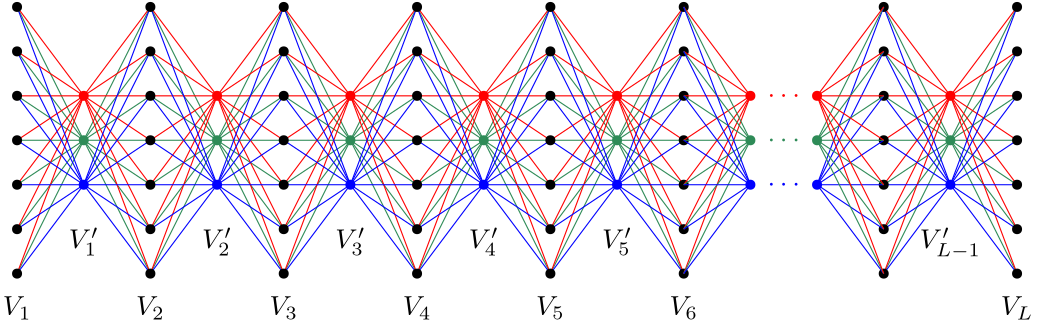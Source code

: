 <?xml version="1.0"?>
<!DOCTYPE ipe SYSTEM "ipe.dtd">
<ipe version="70206" creator="Ipe 7.2.7">
<info created="D:20161219131351" modified="D:20170224135829"/>
<ipestyle name="basic">
<symbol name="arrow/arc(spx)">
<path stroke="sym-stroke" fill="sym-stroke" pen="sym-pen">
0 0 m
-1 0.333 l
-1 -0.333 l
h
</path>
</symbol>
<symbol name="arrow/farc(spx)">
<path stroke="sym-stroke" fill="white" pen="sym-pen">
0 0 m
-1 0.333 l
-1 -0.333 l
h
</path>
</symbol>
<symbol name="arrow/ptarc(spx)">
<path stroke="sym-stroke" fill="sym-stroke" pen="sym-pen">
0 0 m
-1 0.333 l
-0.8 0 l
-1 -0.333 l
h
</path>
</symbol>
<symbol name="arrow/fptarc(spx)">
<path stroke="sym-stroke" fill="white" pen="sym-pen">
0 0 m
-1 0.333 l
-0.8 0 l
-1 -0.333 l
h
</path>
</symbol>
<symbol name="mark/circle(sx)" transformations="translations">
<path fill="sym-stroke">
0.6 0 0 0.6 0 0 e
0.4 0 0 0.4 0 0 e
</path>
</symbol>
<symbol name="mark/disk(sx)" transformations="translations">
<path fill="sym-stroke">
0.6 0 0 0.6 0 0 e
</path>
</symbol>
<symbol name="mark/fdisk(sfx)" transformations="translations">
<group>
<path fill="sym-fill">
0.5 0 0 0.5 0 0 e
</path>
<path fill="sym-stroke" fillrule="eofill">
0.6 0 0 0.6 0 0 e
0.4 0 0 0.4 0 0 e
</path>
</group>
</symbol>
<symbol name="mark/box(sx)" transformations="translations">
<path fill="sym-stroke" fillrule="eofill">
-0.6 -0.6 m
0.6 -0.6 l
0.6 0.6 l
-0.6 0.6 l
h
-0.4 -0.4 m
0.4 -0.4 l
0.4 0.4 l
-0.4 0.4 l
h
</path>
</symbol>
<symbol name="mark/square(sx)" transformations="translations">
<path fill="sym-stroke">
-0.6 -0.6 m
0.6 -0.6 l
0.6 0.6 l
-0.6 0.6 l
h
</path>
</symbol>
<symbol name="mark/fsquare(sfx)" transformations="translations">
<group>
<path fill="sym-fill">
-0.5 -0.5 m
0.5 -0.5 l
0.5 0.5 l
-0.5 0.5 l
h
</path>
<path fill="sym-stroke" fillrule="eofill">
-0.6 -0.6 m
0.6 -0.6 l
0.6 0.6 l
-0.6 0.6 l
h
-0.4 -0.4 m
0.4 -0.4 l
0.4 0.4 l
-0.4 0.4 l
h
</path>
</group>
</symbol>
<symbol name="mark/cross(sx)" transformations="translations">
<group>
<path fill="sym-stroke">
-0.43 -0.57 m
0.57 0.43 l
0.43 0.57 l
-0.57 -0.43 l
h
</path>
<path fill="sym-stroke">
-0.43 0.57 m
0.57 -0.43 l
0.43 -0.57 l
-0.57 0.43 l
h
</path>
</group>
</symbol>
<symbol name="arrow/fnormal(spx)">
<path stroke="sym-stroke" fill="white" pen="sym-pen">
0 0 m
-1 0.333 l
-1 -0.333 l
h
</path>
</symbol>
<symbol name="arrow/pointed(spx)">
<path stroke="sym-stroke" fill="sym-stroke" pen="sym-pen">
0 0 m
-1 0.333 l
-0.8 0 l
-1 -0.333 l
h
</path>
</symbol>
<symbol name="arrow/fpointed(spx)">
<path stroke="sym-stroke" fill="white" pen="sym-pen">
0 0 m
-1 0.333 l
-0.8 0 l
-1 -0.333 l
h
</path>
</symbol>
<symbol name="arrow/linear(spx)">
<path stroke="sym-stroke" pen="sym-pen">
-1 0.333 m
0 0 l
-1 -0.333 l
</path>
</symbol>
<symbol name="arrow/fdouble(spx)">
<path stroke="sym-stroke" fill="white" pen="sym-pen">
0 0 m
-1 0.333 l
-1 -0.333 l
h
-1 0 m
-2 0.333 l
-2 -0.333 l
h
</path>
</symbol>
<symbol name="arrow/double(spx)">
<path stroke="sym-stroke" fill="sym-stroke" pen="sym-pen">
0 0 m
-1 0.333 l
-1 -0.333 l
h
-1 0 m
-2 0.333 l
-2 -0.333 l
h
</path>
</symbol>
<pen name="heavier" value="0.8"/>
<pen name="fat" value="1.2"/>
<pen name="ultrafat" value="2"/>
<symbolsize name="large" value="5"/>
<symbolsize name="small" value="2"/>
<symbolsize name="tiny" value="1.1"/>
<arrowsize name="large" value="10"/>
<arrowsize name="small" value="5"/>
<arrowsize name="tiny" value="3"/>
<color name="red" value="1 0 0"/>
<color name="green" value="0 1 0"/>
<color name="blue" value="0 0 1"/>
<color name="yellow" value="1 1 0"/>
<color name="orange" value="1 0.647 0"/>
<color name="gold" value="1 0.843 0"/>
<color name="purple" value="0.627 0.125 0.941"/>
<color name="gray" value="0.745"/>
<color name="brown" value="0.647 0.165 0.165"/>
<color name="navy" value="0 0 0.502"/>
<color name="pink" value="1 0.753 0.796"/>
<color name="seagreen" value="0.18 0.545 0.341"/>
<color name="turquoise" value="0.251 0.878 0.816"/>
<color name="violet" value="0.933 0.51 0.933"/>
<color name="darkblue" value="0 0 0.545"/>
<color name="darkcyan" value="0 0.545 0.545"/>
<color name="darkgray" value="0.663"/>
<color name="darkgreen" value="0 0.392 0"/>
<color name="darkmagenta" value="0.545 0 0.545"/>
<color name="darkorange" value="1 0.549 0"/>
<color name="darkred" value="0.545 0 0"/>
<color name="lightblue" value="0.678 0.847 0.902"/>
<color name="lightcyan" value="0.878 1 1"/>
<color name="lightgray" value="0.827"/>
<color name="lightgreen" value="0.565 0.933 0.565"/>
<color name="lightyellow" value="1 1 0.878"/>
<dashstyle name="dashed" value="[4] 0"/>
<dashstyle name="dotted" value="[1 3] 0"/>
<dashstyle name="dash dotted" value="[4 2 1 2] 0"/>
<dashstyle name="dash dot dotted" value="[4 2 1 2 1 2] 0"/>
<textsize name="large" value="\large"/>
<textsize name="small" value="\small"/>
<textsize name="tiny" value="\tiny"/>
<textsize name="Large" value="\Large"/>
<textsize name="LARGE" value="\LARGE"/>
<textsize name="huge" value="\huge"/>
<textsize name="Huge" value="\Huge"/>
<textsize name="footnote" value="\footnotesize"/>
<textstyle name="center" begin="\begin{center}" end="\end{center}"/>
<textstyle name="itemize" begin="\begin{itemize}" end="\end{itemize}"/>
<textstyle name="item" begin="\begin{itemize}\item{}" end="\end{itemize}"/>
<gridsize name="4 pts" value="4"/>
<gridsize name="8 pts (~3 mm)" value="8"/>
<gridsize name="16 pts (~6 mm)" value="16"/>
<gridsize name="32 pts (~12 mm)" value="32"/>
<gridsize name="10 pts (~3.5 mm)" value="10"/>
<gridsize name="20 pts (~7 mm)" value="20"/>
<gridsize name="14 pts (~5 mm)" value="14"/>
<gridsize name="28 pts (~10 mm)" value="28"/>
<gridsize name="56 pts (~20 mm)" value="56"/>
<anglesize name="90 deg" value="90"/>
<anglesize name="60 deg" value="60"/>
<anglesize name="45 deg" value="45"/>
<anglesize name="30 deg" value="30"/>
<anglesize name="22.5 deg" value="22.5"/>
<opacity name="10%" value="0.1"/>
<opacity name="30%" value="0.3"/>
<opacity name="50%" value="0.5"/>
<opacity name="75%" value="0.75"/>
<tiling name="falling" angle="-60" step="4" width="1"/>
<tiling name="rising" angle="30" step="4" width="1"/>
</ipestyle>
<page>
<layer name="alpha"/>
<view layers="alpha" active="alpha"/>
<text layer="alpha" matrix="1.5 0 0 1 -96.1868 0" transformations="translations" pos="272 576" stroke="seagreen" type="label" width="11.623" height="4.428" depth="0" halign="center" valign="center" style="math">\cdots</text>
<text matrix="1.5 0 0 1 -108.187 1" transformations="translations" pos="96 512" stroke="black" type="label" width="10.281" height="6.812" depth="1.49" halign="center" valign="baseline" style="math">V_1</text>
<text matrix="1.5 0 0 1 -60.1868 1" transformations="translations" pos="96 512" stroke="black" type="label" width="10.281" height="6.812" depth="1.49" halign="center" valign="baseline" style="math">V_2</text>
<text matrix="1.5 0 0 1 -12.1868 1" transformations="translations" pos="96 512" stroke="black" type="label" width="10.281" height="6.812" depth="1.49" halign="center" valign="baseline" style="math">V_3</text>
<text matrix="1.5 0 0 1 35.8132 1" transformations="translations" pos="96 512" stroke="black" type="label" width="10.281" height="6.812" depth="1.49" halign="center" valign="baseline" style="math">V_4</text>
<text matrix="1.5 0 0 1 83.8132 1" transformations="translations" pos="96 512" stroke="black" type="label" width="10.281" height="6.812" depth="1.49" halign="center" valign="baseline" style="math">V_5</text>
<text matrix="1.5 0 0 1 131.813 1" transformations="translations" pos="96 512" stroke="black" type="label" width="10.281" height="6.812" depth="1.49" halign="center" valign="baseline" style="math">V_6</text>
<text matrix="1.5 0 0 1 251.813 1" transformations="translations" pos="96 512" stroke="black" type="label" width="11.775" height="6.812" depth="1.49" halign="center" valign="baseline" style="math">V_L</text>
<text matrix="1.5 0 0 1 -84.1868 25" transformations="translations" pos="96 512" stroke="black" type="label" width="10.821" height="7.493" depth="2.47" halign="center" valign="baseline" style="math">V_1&apos;</text>
<text matrix="1.5 0 0 1 -36.1868 25" transformations="translations" pos="96 512" stroke="black" type="label" width="10.821" height="7.493" depth="2.47" halign="center" valign="baseline" style="math">V_2&apos;</text>
<text matrix="1.5 0 0 1 11.8132 25" transformations="translations" pos="96 512" stroke="black" type="label" width="10.821" height="7.493" depth="2.47" halign="center" valign="baseline" style="math">V_3&apos;</text>
<text matrix="1.5 0 0 1 59.8132 25" transformations="translations" pos="96 512" stroke="black" type="label" width="10.821" height="7.493" depth="2.47" halign="center" valign="baseline" style="math">V_4&apos;</text>
<text matrix="1.5 0 0 1 107.813 25" transformations="translations" pos="96 512" stroke="black" type="label" width="10.821" height="7.493" depth="2.47" halign="center" valign="baseline" style="math">V_5&apos;</text>
<text matrix="1.5 0 0 1 227.813 25" transformations="translations" pos="96 512" stroke="black" type="label" width="21.973" height="7.494" depth="3.57" halign="center" valign="baseline" style="math">V_{L-1}&apos;</text>
<text matrix="1.5 0 0 1 -96.1868 16" transformations="translations" pos="272 576" stroke="red" type="label" width="11.623" height="4.428" depth="0" halign="center" valign="center" style="math">\cdots</text>
<text matrix="1.5 0 0 1 -96.1868 -16" transformations="translations" pos="272 576" stroke="blue" type="label" width="11.623" height="4.428" depth="0" halign="center" valign="center" style="math">\cdots</text>
<group matrix="1.5 0 0 1 -132.187 -64">
<path stroke="seagreen">
128 640 m
112 688 l
</path>
<path stroke="seagreen">
128 640 m
112 672 l
</path>
<path stroke="seagreen">
128 640 m
112 656 l
</path>
<path stroke="seagreen">
128 640 m
112 640 l
</path>
<path stroke="seagreen">
128 640 m
112 624 l
</path>
<path stroke="seagreen">
128 640 m
112 608 l
</path>
<path stroke="seagreen">
128 640 m
112 592 l
</path>
<path stroke="seagreen">
128 640 m
144 688 l
</path>
<path stroke="seagreen">
128 640 m
144 672 l
</path>
<path stroke="seagreen">
128 640 m
144 656 l
</path>
<path stroke="seagreen">
128 640 m
144 640 l
</path>
<path stroke="seagreen">
128 640 m
144 624 l
</path>
<path stroke="seagreen">
128 640 m
144 608 l
</path>
<path stroke="seagreen">
128 640 m
144 592 l
</path>
<use name="mark/disk(sx)" pos="128 640" size="normal" stroke="seagreen"/>
</group>
<group matrix="1.5 0 0 1 -204.187 -64">
<path matrix="1 0 0 1 64 64" stroke="red">
112 592 m
128 560 l
</path>
<use matrix="1 0 0 1 64 64" name="mark/disk(sx)" pos="112 592" size="normal" stroke="red"/>
<path matrix="1 0 0 1 64 64" stroke="red">
96 624 m
112 592 l
</path>
<path matrix="1 0 0 1 64 64" stroke="red">
96 608 m
112 592 l
</path>
<path matrix="1 0 0 1 64 64" stroke="red">
96 592 m
112 592 l
</path>
<path matrix="1 0 0 1 64 64" stroke="red">
96 576 m
112 592 l
</path>
<path matrix="1 0 0 1 64 64" stroke="red">
96 560 m
112 592 l
</path>
<path matrix="1 0 0 1 64 64" stroke="red">
96 544 m
112 592 l
</path>
<path matrix="1 0 0 1 64 64" stroke="red">
96 528 m
112 592 l
</path>
<path matrix="1 0 0 1 64 64" stroke="red">
112 592 m
128 624 l
</path>
<path matrix="1 0 0 1 64 64" stroke="red">
112 592 m
128 608 l
</path>
<path matrix="1 0 0 1 64 64" stroke="red">
112 592 m
128 592 l
</path>
<path matrix="1 0 0 1 64 64" stroke="red">
112 592 m
128 576 l
</path>
<path matrix="1 0 0 1 64 64" stroke="red">
112 592 m
128 544 l
</path>
<path matrix="1 0 0 1 64 64" stroke="red">
112 592 m
128 528 l
</path>
</group>
<group matrix="1.5 0 0 1 -324.187 -80">
<path matrix="-1 0 0 -1 368 1232" stroke="blue">
112 592 m
128 560 l
</path>
<use matrix="-1 0 0 -1 368 1232" name="mark/disk(sx)" pos="112 592" size="normal" stroke="blue"/>
<path matrix="-1 0 0 -1 368 1232" stroke="blue">
96 624 m
112 592 l
</path>
<path matrix="-1 0 0 -1 368 1232" stroke="blue">
96 608 m
112 592 l
</path>
<path matrix="-1 0 0 -1 368 1232" stroke="blue">
96 592 m
112 592 l
</path>
<path matrix="-1 0 0 -1 368 1232" stroke="blue">
96 576 m
112 592 l
</path>
<path matrix="-1 0 0 -1 368 1232" stroke="blue">
96 560 m
112 592 l
</path>
<path matrix="-1 0 0 -1 368 1232" stroke="blue">
96 544 m
112 592 l
</path>
<path matrix="-1 0 0 -1 368 1232" stroke="blue">
96 528 m
112 592 l
</path>
<path matrix="-1 0 0 -1 368 1232" stroke="blue">
112 592 m
128 624 l
</path>
<path matrix="-1 0 0 -1 368 1232" stroke="blue">
112 592 m
128 608 l
</path>
<path matrix="-1 0 0 -1 368 1232" stroke="blue">
112 592 m
128 592 l
</path>
<path matrix="-1 0 0 -1 368 1232" stroke="blue">
112 592 m
128 576 l
</path>
<path matrix="-1 0 0 -1 368 1232" stroke="blue">
112 592 m
128 544 l
</path>
<path matrix="-1 0 0 -1 368 1232" stroke="blue">
112 592 m
128 528 l
</path>
</group>
<use matrix="1.5 0 0 1 -108.187 0" name="mark/disk(sx)" pos="96 624" size="normal" stroke="black"/>
<use matrix="1.5 0 0 1 -108.187 0" name="mark/disk(sx)" pos="96 608" size="normal" stroke="black"/>
<use matrix="1.5 0 0 1 -108.187 0" name="mark/disk(sx)" pos="96 592" size="normal" stroke="black"/>
<use matrix="1.5 0 0 1 -108.187 0" name="mark/disk(sx)" pos="96 576" size="normal" stroke="black"/>
<use matrix="1.5 0 0 1 -108.187 0" name="mark/disk(sx)" pos="96 560" size="normal" stroke="black"/>
<use matrix="1.5 0 0 1 -108.187 0" name="mark/disk(sx)" pos="96 544" size="normal" stroke="black"/>
<use matrix="1.5 0 0 1 -108.187 0" name="mark/disk(sx)" pos="96 528" size="normal" stroke="black"/>
<group matrix="1.5 0 0 1 -84.1868 -64">
<path stroke="seagreen">
128 640 m
112 688 l
</path>
<path stroke="seagreen">
128 640 m
112 672 l
</path>
<path stroke="seagreen">
128 640 m
112 656 l
</path>
<path stroke="seagreen">
128 640 m
112 640 l
</path>
<path stroke="seagreen">
128 640 m
112 624 l
</path>
<path stroke="seagreen">
128 640 m
112 608 l
</path>
<path stroke="seagreen">
128 640 m
112 592 l
</path>
<path stroke="seagreen">
128 640 m
144 688 l
</path>
<path stroke="seagreen">
128 640 m
144 672 l
</path>
<path stroke="seagreen">
128 640 m
144 656 l
</path>
<path stroke="seagreen">
128 640 m
144 640 l
</path>
<path stroke="seagreen">
128 640 m
144 624 l
</path>
<path stroke="seagreen">
128 640 m
144 608 l
</path>
<path stroke="seagreen">
128 640 m
144 592 l
</path>
<use name="mark/disk(sx)" pos="128 640" size="normal" stroke="seagreen"/>
</group>
<group matrix="1.5 0 0 1 -156.187 -64">
<path matrix="1 0 0 1 64 64" stroke="red">
112 592 m
128 560 l
</path>
<use matrix="1 0 0 1 64 64" name="mark/disk(sx)" pos="112 592" size="normal" stroke="red"/>
<path matrix="1 0 0 1 64 64" stroke="red">
96 624 m
112 592 l
</path>
<path matrix="1 0 0 1 64 64" stroke="red">
96 608 m
112 592 l
</path>
<path matrix="1 0 0 1 64 64" stroke="red">
96 592 m
112 592 l
</path>
<path matrix="1 0 0 1 64 64" stroke="red">
96 576 m
112 592 l
</path>
<path matrix="1 0 0 1 64 64" stroke="red">
96 560 m
112 592 l
</path>
<path matrix="1 0 0 1 64 64" stroke="red">
96 544 m
112 592 l
</path>
<path matrix="1 0 0 1 64 64" stroke="red">
96 528 m
112 592 l
</path>
<path matrix="1 0 0 1 64 64" stroke="red">
112 592 m
128 624 l
</path>
<path matrix="1 0 0 1 64 64" stroke="red">
112 592 m
128 608 l
</path>
<path matrix="1 0 0 1 64 64" stroke="red">
112 592 m
128 592 l
</path>
<path matrix="1 0 0 1 64 64" stroke="red">
112 592 m
128 576 l
</path>
<path matrix="1 0 0 1 64 64" stroke="red">
112 592 m
128 544 l
</path>
<path matrix="1 0 0 1 64 64" stroke="red">
112 592 m
128 528 l
</path>
</group>
<group matrix="1.5 0 0 1 -276.187 -80">
<path matrix="-1 0 0 -1 368 1232" stroke="blue">
112 592 m
128 560 l
</path>
<use matrix="-1 0 0 -1 368 1232" name="mark/disk(sx)" pos="112 592" size="normal" stroke="blue"/>
<path matrix="-1 0 0 -1 368 1232" stroke="blue">
96 624 m
112 592 l
</path>
<path matrix="-1 0 0 -1 368 1232" stroke="blue">
96 608 m
112 592 l
</path>
<path matrix="-1 0 0 -1 368 1232" stroke="blue">
96 592 m
112 592 l
</path>
<path matrix="-1 0 0 -1 368 1232" stroke="blue">
96 576 m
112 592 l
</path>
<path matrix="-1 0 0 -1 368 1232" stroke="blue">
96 560 m
112 592 l
</path>
<path matrix="-1 0 0 -1 368 1232" stroke="blue">
96 544 m
112 592 l
</path>
<path matrix="-1 0 0 -1 368 1232" stroke="blue">
96 528 m
112 592 l
</path>
<path matrix="-1 0 0 -1 368 1232" stroke="blue">
112 592 m
128 624 l
</path>
<path matrix="-1 0 0 -1 368 1232" stroke="blue">
112 592 m
128 608 l
</path>
<path matrix="-1 0 0 -1 368 1232" stroke="blue">
112 592 m
128 592 l
</path>
<path matrix="-1 0 0 -1 368 1232" stroke="blue">
112 592 m
128 576 l
</path>
<path matrix="-1 0 0 -1 368 1232" stroke="blue">
112 592 m
128 544 l
</path>
<path matrix="-1 0 0 -1 368 1232" stroke="blue">
112 592 m
128 528 l
</path>
</group>
<use matrix="1.5 0 0 1 -60.1868 0" name="mark/disk(sx)" pos="96 624" size="normal" stroke="black"/>
<use matrix="1.5 0 0 1 -60.1868 0" name="mark/disk(sx)" pos="96 608" size="normal" stroke="black"/>
<use matrix="1.5 0 0 1 -60.1868 0" name="mark/disk(sx)" pos="96 592" size="normal" stroke="black"/>
<use matrix="1.5 0 0 1 -60.1868 0" name="mark/disk(sx)" pos="96 576" size="normal" stroke="black"/>
<use matrix="1.5 0 0 1 -60.1868 0" name="mark/disk(sx)" pos="96 560" size="normal" stroke="black"/>
<use matrix="1.5 0 0 1 -60.1868 0" name="mark/disk(sx)" pos="96 544" size="normal" stroke="black"/>
<use matrix="1.5 0 0 1 -60.1868 0" name="mark/disk(sx)" pos="96 528" size="normal" stroke="black"/>
<group matrix="1.5 0 0 1 -36.1868 -64">
<path stroke="seagreen">
128 640 m
112 688 l
</path>
<path stroke="seagreen">
128 640 m
112 672 l
</path>
<path stroke="seagreen">
128 640 m
112 656 l
</path>
<path stroke="seagreen">
128 640 m
112 640 l
</path>
<path stroke="seagreen">
128 640 m
112 624 l
</path>
<path stroke="seagreen">
128 640 m
112 608 l
</path>
<path stroke="seagreen">
128 640 m
112 592 l
</path>
<path stroke="seagreen">
128 640 m
144 688 l
</path>
<path stroke="seagreen">
128 640 m
144 672 l
</path>
<path stroke="seagreen">
128 640 m
144 656 l
</path>
<path stroke="seagreen">
128 640 m
144 640 l
</path>
<path stroke="seagreen">
128 640 m
144 624 l
</path>
<path stroke="seagreen">
128 640 m
144 608 l
</path>
<path stroke="seagreen">
128 640 m
144 592 l
</path>
<use name="mark/disk(sx)" pos="128 640" size="normal" stroke="seagreen"/>
</group>
<group matrix="1.5 0 0 1 -108.187 -64">
<path matrix="1 0 0 1 64 64" stroke="red">
112 592 m
128 560 l
</path>
<use matrix="1 0 0 1 64 64" name="mark/disk(sx)" pos="112 592" size="normal" stroke="red"/>
<path matrix="1 0 0 1 64 64" stroke="red">
96 624 m
112 592 l
</path>
<path matrix="1 0 0 1 64 64" stroke="red">
96 608 m
112 592 l
</path>
<path matrix="1 0 0 1 64 64" stroke="red">
96 592 m
112 592 l
</path>
<path matrix="1 0 0 1 64 64" stroke="red">
96 576 m
112 592 l
</path>
<path matrix="1 0 0 1 64 64" stroke="red">
96 560 m
112 592 l
</path>
<path matrix="1 0 0 1 64 64" stroke="red">
96 544 m
112 592 l
</path>
<path matrix="1 0 0 1 64 64" stroke="red">
96 528 m
112 592 l
</path>
<path matrix="1 0 0 1 64 64" stroke="red">
112 592 m
128 624 l
</path>
<path matrix="1 0 0 1 64 64" stroke="red">
112 592 m
128 608 l
</path>
<path matrix="1 0 0 1 64 64" stroke="red">
112 592 m
128 592 l
</path>
<path matrix="1 0 0 1 64 64" stroke="red">
112 592 m
128 576 l
</path>
<path matrix="1 0 0 1 64 64" stroke="red">
112 592 m
128 544 l
</path>
<path matrix="1 0 0 1 64 64" stroke="red">
112 592 m
128 528 l
</path>
</group>
<group matrix="1.5 0 0 1 -228.187 -80">
<path matrix="-1 0 0 -1 368 1232" stroke="blue">
112 592 m
128 560 l
</path>
<use matrix="-1 0 0 -1 368 1232" name="mark/disk(sx)" pos="112 592" size="normal" stroke="blue"/>
<path matrix="-1 0 0 -1 368 1232" stroke="blue">
96 624 m
112 592 l
</path>
<path matrix="-1 0 0 -1 368 1232" stroke="blue">
96 608 m
112 592 l
</path>
<path matrix="-1 0 0 -1 368 1232" stroke="blue">
96 592 m
112 592 l
</path>
<path matrix="-1 0 0 -1 368 1232" stroke="blue">
96 576 m
112 592 l
</path>
<path matrix="-1 0 0 -1 368 1232" stroke="blue">
96 560 m
112 592 l
</path>
<path matrix="-1 0 0 -1 368 1232" stroke="blue">
96 544 m
112 592 l
</path>
<path matrix="-1 0 0 -1 368 1232" stroke="blue">
96 528 m
112 592 l
</path>
<path matrix="-1 0 0 -1 368 1232" stroke="blue">
112 592 m
128 624 l
</path>
<path matrix="-1 0 0 -1 368 1232" stroke="blue">
112 592 m
128 608 l
</path>
<path matrix="-1 0 0 -1 368 1232" stroke="blue">
112 592 m
128 592 l
</path>
<path matrix="-1 0 0 -1 368 1232" stroke="blue">
112 592 m
128 576 l
</path>
<path matrix="-1 0 0 -1 368 1232" stroke="blue">
112 592 m
128 544 l
</path>
<path matrix="-1 0 0 -1 368 1232" stroke="blue">
112 592 m
128 528 l
</path>
</group>
<use matrix="1.5 0 0 1 -12.1868 0" name="mark/disk(sx)" pos="96 624" size="normal" stroke="black"/>
<use matrix="1.5 0 0 1 -12.1868 0" name="mark/disk(sx)" pos="96 608" size="normal" stroke="black"/>
<use matrix="1.5 0 0 1 -12.1868 0" name="mark/disk(sx)" pos="96 592" size="normal" stroke="black"/>
<use matrix="1.5 0 0 1 -12.1868 0" name="mark/disk(sx)" pos="96 576" size="normal" stroke="black"/>
<use matrix="1.5 0 0 1 -12.1868 0" name="mark/disk(sx)" pos="96 560" size="normal" stroke="black"/>
<use matrix="1.5 0 0 1 -12.1868 0" name="mark/disk(sx)" pos="96 544" size="normal" stroke="black"/>
<use matrix="1.5 0 0 1 -12.1868 0" name="mark/disk(sx)" pos="96 528" size="normal" stroke="black"/>
<group matrix="1.5 0 0 1 11.8132 -64">
<path stroke="seagreen">
128 640 m
112 688 l
</path>
<path stroke="seagreen">
128 640 m
112 672 l
</path>
<path stroke="seagreen">
128 640 m
112 656 l
</path>
<path stroke="seagreen">
128 640 m
112 640 l
</path>
<path stroke="seagreen">
128 640 m
112 624 l
</path>
<path stroke="seagreen">
128 640 m
112 608 l
</path>
<path stroke="seagreen">
128 640 m
112 592 l
</path>
<path stroke="seagreen">
128 640 m
144 688 l
</path>
<path stroke="seagreen">
128 640 m
144 672 l
</path>
<path stroke="seagreen">
128 640 m
144 656 l
</path>
<path stroke="seagreen">
128 640 m
144 640 l
</path>
<path stroke="seagreen">
128 640 m
144 624 l
</path>
<path stroke="seagreen">
128 640 m
144 608 l
</path>
<path stroke="seagreen">
128 640 m
144 592 l
</path>
<use name="mark/disk(sx)" pos="128 640" size="normal" stroke="seagreen"/>
</group>
<group matrix="1.5 0 0 1 -60.1868 -64">
<path matrix="1 0 0 1 64 64" stroke="red">
112 592 m
128 560 l
</path>
<use matrix="1 0 0 1 64 64" name="mark/disk(sx)" pos="112 592" size="normal" stroke="red"/>
<path matrix="1 0 0 1 64 64" stroke="red">
96 624 m
112 592 l
</path>
<path matrix="1 0 0 1 64 64" stroke="red">
96 608 m
112 592 l
</path>
<path matrix="1 0 0 1 64 64" stroke="red">
96 592 m
112 592 l
</path>
<path matrix="1 0 0 1 64 64" stroke="red">
96 576 m
112 592 l
</path>
<path matrix="1 0 0 1 64 64" stroke="red">
96 560 m
112 592 l
</path>
<path matrix="1 0 0 1 64 64" stroke="red">
96 544 m
112 592 l
</path>
<path matrix="1 0 0 1 64 64" stroke="red">
96 528 m
112 592 l
</path>
<path matrix="1 0 0 1 64 64" stroke="red">
112 592 m
128 624 l
</path>
<path matrix="1 0 0 1 64 64" stroke="red">
112 592 m
128 608 l
</path>
<path matrix="1 0 0 1 64 64" stroke="red">
112 592 m
128 592 l
</path>
<path matrix="1 0 0 1 64 64" stroke="red">
112 592 m
128 576 l
</path>
<path matrix="1 0 0 1 64 64" stroke="red">
112 592 m
128 544 l
</path>
<path matrix="1 0 0 1 64 64" stroke="red">
112 592 m
128 528 l
</path>
</group>
<group matrix="1.5 0 0 1 -180.187 -80">
<path matrix="-1 0 0 -1 368 1232" stroke="blue">
112 592 m
128 560 l
</path>
<use matrix="-1 0 0 -1 368 1232" name="mark/disk(sx)" pos="112 592" size="normal" stroke="blue"/>
<path matrix="-1 0 0 -1 368 1232" stroke="blue">
96 624 m
112 592 l
</path>
<path matrix="-1 0 0 -1 368 1232" stroke="blue">
96 608 m
112 592 l
</path>
<path matrix="-1 0 0 -1 368 1232" stroke="blue">
96 592 m
112 592 l
</path>
<path matrix="-1 0 0 -1 368 1232" stroke="blue">
96 576 m
112 592 l
</path>
<path matrix="-1 0 0 -1 368 1232" stroke="blue">
96 560 m
112 592 l
</path>
<path matrix="-1 0 0 -1 368 1232" stroke="blue">
96 544 m
112 592 l
</path>
<path matrix="-1 0 0 -1 368 1232" stroke="blue">
96 528 m
112 592 l
</path>
<path matrix="-1 0 0 -1 368 1232" stroke="blue">
112 592 m
128 624 l
</path>
<path matrix="-1 0 0 -1 368 1232" stroke="blue">
112 592 m
128 608 l
</path>
<path matrix="-1 0 0 -1 368 1232" stroke="blue">
112 592 m
128 592 l
</path>
<path matrix="-1 0 0 -1 368 1232" stroke="blue">
112 592 m
128 576 l
</path>
<path matrix="-1 0 0 -1 368 1232" stroke="blue">
112 592 m
128 544 l
</path>
<path matrix="-1 0 0 -1 368 1232" stroke="blue">
112 592 m
128 528 l
</path>
</group>
<use matrix="1.5 0 0 1 35.8132 0" name="mark/disk(sx)" pos="96 624" size="normal" stroke="black"/>
<use matrix="1.5 0 0 1 35.8132 0" name="mark/disk(sx)" pos="96 608" size="normal" stroke="black"/>
<use matrix="1.5 0 0 1 35.8132 0" name="mark/disk(sx)" pos="96 592" size="normal" stroke="black"/>
<use matrix="1.5 0 0 1 35.8132 0" name="mark/disk(sx)" pos="96 576" size="normal" stroke="black"/>
<use matrix="1.5 0 0 1 35.8132 0" name="mark/disk(sx)" pos="96 560" size="normal" stroke="black"/>
<use matrix="1.5 0 0 1 35.8132 0" name="mark/disk(sx)" pos="96 544" size="normal" stroke="black"/>
<use matrix="1.5 0 0 1 35.8132 0" name="mark/disk(sx)" pos="96 528" size="normal" stroke="black"/>
<group matrix="1.5 0 0 1 59.8132 -64">
<path stroke="seagreen">
128 640 m
112 688 l
</path>
<path stroke="seagreen">
128 640 m
112 672 l
</path>
<path stroke="seagreen">
128 640 m
112 656 l
</path>
<path stroke="seagreen">
128 640 m
112 640 l
</path>
<path stroke="seagreen">
128 640 m
112 624 l
</path>
<path stroke="seagreen">
128 640 m
112 608 l
</path>
<path stroke="seagreen">
128 640 m
112 592 l
</path>
<path stroke="seagreen">
128 640 m
144 688 l
</path>
<path stroke="seagreen">
128 640 m
144 672 l
</path>
<path stroke="seagreen">
128 640 m
144 656 l
</path>
<path stroke="seagreen">
128 640 m
144 640 l
</path>
<path stroke="seagreen">
128 640 m
144 624 l
</path>
<path stroke="seagreen">
128 640 m
144 608 l
</path>
<path stroke="seagreen">
128 640 m
144 592 l
</path>
<use name="mark/disk(sx)" pos="128 640" size="normal" stroke="seagreen"/>
</group>
<group matrix="1.5 0 0 1 -12.1868 -64">
<path matrix="1 0 0 1 64 64" stroke="red">
112 592 m
128 560 l
</path>
<use matrix="1 0 0 1 64 64" name="mark/disk(sx)" pos="112 592" size="normal" stroke="red"/>
<path matrix="1 0 0 1 64 64" stroke="red">
96 624 m
112 592 l
</path>
<path matrix="1 0 0 1 64 64" stroke="red">
96 608 m
112 592 l
</path>
<path matrix="1 0 0 1 64 64" stroke="red">
96 592 m
112 592 l
</path>
<path matrix="1 0 0 1 64 64" stroke="red">
96 576 m
112 592 l
</path>
<path matrix="1 0 0 1 64 64" stroke="red">
96 560 m
112 592 l
</path>
<path matrix="1 0 0 1 64 64" stroke="red">
96 544 m
112 592 l
</path>
<path matrix="1 0 0 1 64 64" stroke="red">
96 528 m
112 592 l
</path>
<path matrix="1 0 0 1 64 64" stroke="red">
112 592 m
128 624 l
</path>
<path matrix="1 0 0 1 64 64" stroke="red">
112 592 m
128 608 l
</path>
<path matrix="1 0 0 1 64 64" stroke="red">
112 592 m
128 592 l
</path>
<path matrix="1 0 0 1 64 64" stroke="red">
112 592 m
128 576 l
</path>
<path matrix="1 0 0 1 64 64" stroke="red">
112 592 m
128 544 l
</path>
<path matrix="1 0 0 1 64 64" stroke="red">
112 592 m
128 528 l
</path>
</group>
<group matrix="1.5 0 0 1 -132.187 -80">
<path matrix="-1 0 0 -1 368 1232" stroke="blue">
112 592 m
128 560 l
</path>
<use matrix="-1 0 0 -1 368 1232" name="mark/disk(sx)" pos="112 592" size="normal" stroke="blue"/>
<path matrix="-1 0 0 -1 368 1232" stroke="blue">
96 624 m
112 592 l
</path>
<path matrix="-1 0 0 -1 368 1232" stroke="blue">
96 608 m
112 592 l
</path>
<path matrix="-1 0 0 -1 368 1232" stroke="blue">
96 592 m
112 592 l
</path>
<path matrix="-1 0 0 -1 368 1232" stroke="blue">
96 576 m
112 592 l
</path>
<path matrix="-1 0 0 -1 368 1232" stroke="blue">
96 560 m
112 592 l
</path>
<path matrix="-1 0 0 -1 368 1232" stroke="blue">
96 544 m
112 592 l
</path>
<path matrix="-1 0 0 -1 368 1232" stroke="blue">
96 528 m
112 592 l
</path>
<path matrix="-1 0 0 -1 368 1232" stroke="blue">
112 592 m
128 624 l
</path>
<path matrix="-1 0 0 -1 368 1232" stroke="blue">
112 592 m
128 608 l
</path>
<path matrix="-1 0 0 -1 368 1232" stroke="blue">
112 592 m
128 592 l
</path>
<path matrix="-1 0 0 -1 368 1232" stroke="blue">
112 592 m
128 576 l
</path>
<path matrix="-1 0 0 -1 368 1232" stroke="blue">
112 592 m
128 544 l
</path>
<path matrix="-1 0 0 -1 368 1232" stroke="blue">
112 592 m
128 528 l
</path>
</group>
<use matrix="1.5 0 0 1 83.8132 0" name="mark/disk(sx)" pos="96 624" size="normal" stroke="black"/>
<use matrix="1.5 0 0 1 83.8132 0" name="mark/disk(sx)" pos="96 608" size="normal" stroke="black"/>
<use matrix="1.5 0 0 1 83.8132 0" name="mark/disk(sx)" pos="96 592" size="normal" stroke="black"/>
<use matrix="1.5 0 0 1 83.8132 0" name="mark/disk(sx)" pos="96 576" size="normal" stroke="black"/>
<use matrix="1.5 0 0 1 83.8132 0" name="mark/disk(sx)" pos="96 560" size="normal" stroke="black"/>
<use matrix="1.5 0 0 1 83.8132 0" name="mark/disk(sx)" pos="96 544" size="normal" stroke="black"/>
<use matrix="1.5 0 0 1 83.8132 0" name="mark/disk(sx)" pos="96 528" size="normal" stroke="black"/>
<use matrix="1.5 0 0 1 131.813 0" name="mark/disk(sx)" pos="96 624" size="normal" stroke="black"/>
<use matrix="1.5 0 0 1 131.813 0" name="mark/disk(sx)" pos="96 608" size="normal" stroke="black"/>
<use matrix="1.5 0 0 1 131.813 0" name="mark/disk(sx)" pos="96 592" size="normal" stroke="black"/>
<use matrix="1.5 0 0 1 131.813 0" name="mark/disk(sx)" pos="96 576" size="normal" stroke="black"/>
<use matrix="1.5 0 0 1 131.813 0" name="mark/disk(sx)" pos="96 560" size="normal" stroke="black"/>
<use matrix="1.5 0 0 1 131.813 0" name="mark/disk(sx)" pos="96 544" size="normal" stroke="black"/>
<use matrix="1.5 0 0 1 131.813 0" name="mark/disk(sx)" pos="96 528" size="normal" stroke="black"/>
<path matrix="1.5 0 0 1 131.813 0" stroke="red">
96 624 m
112 592 l
</path>
<path matrix="1.5 0 0 1 131.813 0" stroke="red">
96 608 m
112 592 l
</path>
<path matrix="1.5 0 0 1 131.813 0" stroke="red">
96 592 m
112 592 l
</path>
<path matrix="1.5 0 0 1 131.813 0" stroke="red">
96 576 m
112 592 l
</path>
<path matrix="1.5 0 0 1 131.813 0" stroke="red">
96 560 m
112 592 l
</path>
<path matrix="1.5 0 0 1 131.813 0" stroke="red">
96 544 m
112 592 l
</path>
<path matrix="1.5 0 0 1 131.813 0" stroke="red">
96 528 m
112 592 l
</path>
<path matrix="1.5 0 0 1 107.813 -64" stroke="seagreen">
128 640 m
112 688 l
</path>
<path matrix="1.5 0 0 1 107.813 -64" stroke="seagreen">
128 640 m
112 672 l
</path>
<path matrix="1.5 0 0 1 107.813 -64" stroke="seagreen">
128 640 m
112 656 l
</path>
<path matrix="1.5 0 0 1 107.813 -64" stroke="seagreen">
128 640 m
112 640 l
</path>
<path matrix="1.5 0 0 1 107.813 -64" stroke="seagreen">
128 640 m
112 624 l
</path>
<path matrix="1.5 0 0 1 107.813 -64" stroke="seagreen">
128 640 m
112 608 l
</path>
<path matrix="1.5 0 0 1 107.813 -64" stroke="seagreen">
128 640 m
112 592 l
</path>
<path matrix="-1.5 0 0 -1 467.813 1152" stroke="blue">
112 592 m
128 560 l
</path>
<path matrix="-1.5 0 0 -1 467.813 1152" stroke="blue">
112 592 m
128 624 l
</path>
<path matrix="-1.5 0 0 -1 467.813 1152" stroke="blue">
112 592 m
128 608 l
</path>
<path matrix="-1.5 0 0 -1 467.813 1152" stroke="blue">
112 592 m
128 592 l
</path>
<path matrix="-1.5 0 0 -1 467.813 1152" stroke="blue">
112 592 m
128 576 l
</path>
<path matrix="-1.5 0 0 -1 467.813 1152" stroke="blue">
112 592 m
128 544 l
</path>
<path matrix="-1.5 0 0 -1 467.813 1152" stroke="blue">
112 592 m
128 528 l
</path>
<use matrix="1.5 0 0 1 155.813 0" name="mark/disk(sx)" pos="112 592" size="normal" stroke="red"/>
<use matrix="1.5 0 0 1 131.813 -64" name="mark/disk(sx)" pos="128 640" size="normal" stroke="seagreen"/>
<use matrix="-1.5 0 0 -1 491.813 1152" name="mark/disk(sx)" pos="112 592" size="normal" stroke="blue"/>
<use matrix="1.5 0 0 1 131.813 0" name="mark/disk(sx)" pos="112 592" size="normal" stroke="red"/>
<use matrix="1.5 0 0 1 107.813 -64" name="mark/disk(sx)" pos="128 640" size="normal" stroke="seagreen"/>
<use matrix="-1.5 0 0 -1 467.813 1152" name="mark/disk(sx)" pos="112 592" size="normal" stroke="blue"/>
<group matrix="1.5 0 0 1 179.813 -64">
<path stroke="seagreen">
128 640 m
112 688 l
</path>
<path stroke="seagreen">
128 640 m
112 672 l
</path>
<path stroke="seagreen">
128 640 m
112 656 l
</path>
<path stroke="seagreen">
128 640 m
112 640 l
</path>
<path stroke="seagreen">
128 640 m
112 624 l
</path>
<path stroke="seagreen">
128 640 m
112 608 l
</path>
<path stroke="seagreen">
128 640 m
112 592 l
</path>
<path stroke="seagreen">
128 640 m
144 688 l
</path>
<path stroke="seagreen">
128 640 m
144 672 l
</path>
<path stroke="seagreen">
128 640 m
144 656 l
</path>
<path stroke="seagreen">
128 640 m
144 640 l
</path>
<path stroke="seagreen">
128 640 m
144 624 l
</path>
<path stroke="seagreen">
128 640 m
144 608 l
</path>
<path stroke="seagreen">
128 640 m
144 592 l
</path>
<use name="mark/disk(sx)" pos="128 640" size="normal" stroke="seagreen"/>
</group>
<group matrix="1.5 0 0 1 107.813 -64">
<path matrix="1 0 0 1 64 64" stroke="red">
112 592 m
128 560 l
</path>
<use matrix="1 0 0 1 64 64" name="mark/disk(sx)" pos="112 592" size="normal" stroke="red"/>
<path matrix="1 0 0 1 64 64" stroke="red">
96 624 m
112 592 l
</path>
<path matrix="1 0 0 1 64 64" stroke="red">
96 608 m
112 592 l
</path>
<path matrix="1 0 0 1 64 64" stroke="red">
96 592 m
112 592 l
</path>
<path matrix="1 0 0 1 64 64" stroke="red">
96 576 m
112 592 l
</path>
<path matrix="1 0 0 1 64 64" stroke="red">
96 560 m
112 592 l
</path>
<path matrix="1 0 0 1 64 64" stroke="red">
96 544 m
112 592 l
</path>
<path matrix="1 0 0 1 64 64" stroke="red">
96 528 m
112 592 l
</path>
<path matrix="1 0 0 1 64 64" stroke="red">
112 592 m
128 624 l
</path>
<path matrix="1 0 0 1 64 64" stroke="red">
112 592 m
128 608 l
</path>
<path matrix="1 0 0 1 64 64" stroke="red">
112 592 m
128 592 l
</path>
<path matrix="1 0 0 1 64 64" stroke="red">
112 592 m
128 576 l
</path>
<path matrix="1 0 0 1 64 64" stroke="red">
112 592 m
128 544 l
</path>
<path matrix="1 0 0 1 64 64" stroke="red">
112 592 m
128 528 l
</path>
</group>
<group matrix="1.5 0 0 1 -12.1868 -80">
<path matrix="-1 0 0 -1 368 1232" stroke="blue">
112 592 m
128 560 l
</path>
<use matrix="-1 0 0 -1 368 1232" name="mark/disk(sx)" pos="112 592" size="normal" stroke="blue"/>
<path matrix="-1 0 0 -1 368 1232" stroke="blue">
96 624 m
112 592 l
</path>
<path matrix="-1 0 0 -1 368 1232" stroke="blue">
96 608 m
112 592 l
</path>
<path matrix="-1 0 0 -1 368 1232" stroke="blue">
96 592 m
112 592 l
</path>
<path matrix="-1 0 0 -1 368 1232" stroke="blue">
96 576 m
112 592 l
</path>
<path matrix="-1 0 0 -1 368 1232" stroke="blue">
96 560 m
112 592 l
</path>
<path matrix="-1 0 0 -1 368 1232" stroke="blue">
96 544 m
112 592 l
</path>
<path matrix="-1 0 0 -1 368 1232" stroke="blue">
96 528 m
112 592 l
</path>
<path matrix="-1 0 0 -1 368 1232" stroke="blue">
112 592 m
128 624 l
</path>
<path matrix="-1 0 0 -1 368 1232" stroke="blue">
112 592 m
128 608 l
</path>
<path matrix="-1 0 0 -1 368 1232" stroke="blue">
112 592 m
128 592 l
</path>
<path matrix="-1 0 0 -1 368 1232" stroke="blue">
112 592 m
128 576 l
</path>
<path matrix="-1 0 0 -1 368 1232" stroke="blue">
112 592 m
128 544 l
</path>
<path matrix="-1 0 0 -1 368 1232" stroke="blue">
112 592 m
128 528 l
</path>
</group>
<use matrix="1.5 0 0 1 203.813 0" name="mark/disk(sx)" pos="96 624" size="normal" stroke="black"/>
<use matrix="1.5 0 0 1 203.813 0" name="mark/disk(sx)" pos="96 608" size="normal" stroke="black"/>
<use matrix="1.5 0 0 1 203.813 0" name="mark/disk(sx)" pos="96 592" size="normal" stroke="black"/>
<use matrix="1.5 0 0 1 203.813 0" name="mark/disk(sx)" pos="96 576" size="normal" stroke="black"/>
<use matrix="1.5 0 0 1 203.813 0" name="mark/disk(sx)" pos="96 560" size="normal" stroke="black"/>
<use matrix="1.5 0 0 1 203.813 0" name="mark/disk(sx)" pos="96 544" size="normal" stroke="black"/>
<use matrix="1.5 0 0 1 203.813 0" name="mark/disk(sx)" pos="96 528" size="normal" stroke="black"/>
<path matrix="-1.5 0 0 -1 491.813 1152" stroke="blue">
96 624 m
112 592 l
</path>
<path matrix="-1.5 0 0 -1 491.813 1152" stroke="blue">
96 608 m
112 592 l
</path>
<path matrix="-1.5 0 0 -1 491.813 1152" stroke="blue">
96 592 m
112 592 l
</path>
<path matrix="-1.5 0 0 -1 491.813 1152" stroke="blue">
96 576 m
112 592 l
</path>
<path matrix="-1.5 0 0 -1 491.813 1152" stroke="blue">
96 560 m
112 592 l
</path>
<path matrix="-1.5 0 0 -1 491.813 1152" stroke="blue">
96 544 m
112 592 l
</path>
<path matrix="-1.5 0 0 -1 491.813 1152" stroke="blue">
96 528 m
112 592 l
</path>
<path matrix="1.5 0 0 1 131.813 -64" stroke="seagreen">
128 640 m
144 688 l
</path>
<path matrix="1.5 0 0 1 131.813 -64" stroke="seagreen">
128 640 m
144 672 l
</path>
<path matrix="1.5 0 0 1 131.813 -64" stroke="seagreen">
128 640 m
144 656 l
</path>
<path matrix="1.5 0 0 1 131.813 -64" stroke="seagreen">
128 640 m
144 640 l
</path>
<path matrix="1.5 0 0 1 131.813 -64" stroke="seagreen">
128 640 m
144 624 l
</path>
<path matrix="1.5 0 0 1 131.813 -64" stroke="seagreen">
128 640 m
144 608 l
</path>
<path matrix="1.5 0 0 1 131.813 -64" stroke="seagreen">
128 640 m
144 592 l
</path>
<path matrix="1.5 0 0 1 155.813 0" stroke="red">
112 592 m
128 560 l
</path>
<path matrix="1.5 0 0 1 155.813 0" stroke="red">
112 592 m
128 624 l
</path>
<path matrix="1.5 0 0 1 155.813 0" stroke="red">
112 592 m
128 608 l
</path>
<path matrix="1.5 0 0 1 155.813 0" stroke="red">
112 592 m
128 592 l
</path>
<path matrix="1.5 0 0 1 155.813 0" stroke="red">
112 592 m
128 576 l
</path>
<path matrix="1.5 0 0 1 155.813 0" stroke="red">
112 592 m
128 544 l
</path>
<path matrix="1.5 0 0 1 155.813 0" stroke="red">
112 592 m
128 528 l
</path>
<use matrix="1.5 0 0 1 251.813 0" name="mark/disk(sx)" pos="96 624" size="normal" stroke="black"/>
<use matrix="1.5 0 0 1 251.813 0" name="mark/disk(sx)" pos="96 608" size="normal" stroke="black"/>
<use matrix="1.5 0 0 1 251.813 0" name="mark/disk(sx)" pos="96 592" size="normal" stroke="black"/>
<use matrix="1.5 0 0 1 251.813 0" name="mark/disk(sx)" pos="96 576" size="normal" stroke="black"/>
<use matrix="1.5 0 0 1 251.813 0" name="mark/disk(sx)" pos="96 560" size="normal" stroke="black"/>
<use matrix="1.5 0 0 1 251.813 0" name="mark/disk(sx)" pos="96 544" size="normal" stroke="black"/>
<use matrix="1.5 0 0 1 251.813 0" name="mark/disk(sx)" pos="96 528" size="normal" stroke="black"/>
</page>
</ipe>
